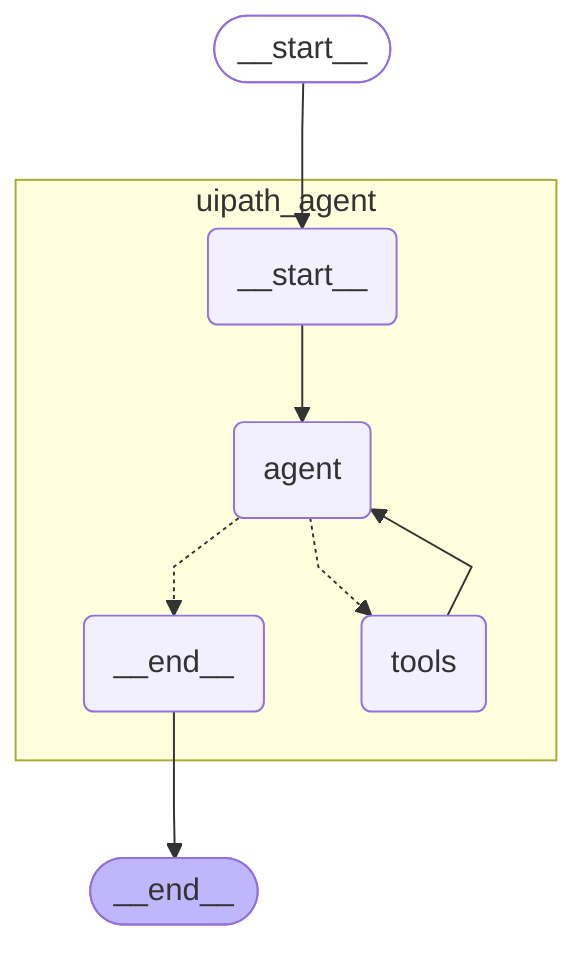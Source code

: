 ---
config:
  flowchart:
    curve: linear
---
graph TD;
	__start__([<p>__start__</p>]):::first
	__end__([<p>__end__</p>]):::last
	__start__ --> uipath_agent___start__;
	uipath_agent___end__ --> __end__;
	subgraph uipath_agent
	uipath_agent___start__(<p>__start__</p>)
	uipath_agent_agent(agent)
	uipath_agent_tools(tools)
	uipath_agent___end__(<p>__end__</p>)
	uipath_agent___start__ --> uipath_agent_agent;
	uipath_agent_agent -.-> uipath_agent___end__;
	uipath_agent_agent -.-> uipath_agent_tools;
	uipath_agent_tools --> uipath_agent_agent;
	end
	classDef default fill:#f2f0ff,line-height:1.2
	classDef first fill-opacity:0
	classDef last fill:#bfb6fc